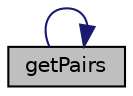 digraph "getPairs"
{
 // LATEX_PDF_SIZE
  edge [fontname="Helvetica",fontsize="10",labelfontname="Helvetica",labelfontsize="10"];
  node [fontname="Helvetica",fontsize="10",shape=record];
  rankdir="LR";
  Node1 [label="getPairs",height=0.2,width=0.4,color="black", fillcolor="grey75", style="filled", fontcolor="black",tooltip="Function which prints the pairs (maximum number) between the indices i and j of the RNA sequence."];
  Node1 -> Node1 [color="midnightblue",fontsize="10",style="solid",fontname="Helvetica"];
}
